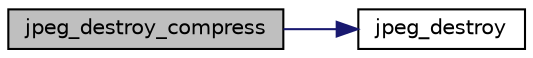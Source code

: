 digraph "jpeg_destroy_compress"
{
 // LATEX_PDF_SIZE
  bgcolor="transparent";
  edge [fontname="Helvetica",fontsize="10",labelfontname="Helvetica",labelfontsize="10"];
  node [fontname="Helvetica",fontsize="10",shape=record];
  rankdir="LR";
  Node28 [label="jpeg_destroy_compress",height=0.2,width=0.4,color="black", fillcolor="grey75", style="filled", fontcolor="black",tooltip=" "];
  Node28 -> Node29 [color="midnightblue",fontsize="10",style="solid",fontname="Helvetica"];
  Node29 [label="jpeg_destroy",height=0.2,width=0.4,color="black",URL="$jcomapi_8c.html#a589fdc47a17366b2ad85ee80031c6193",tooltip=" "];
}

